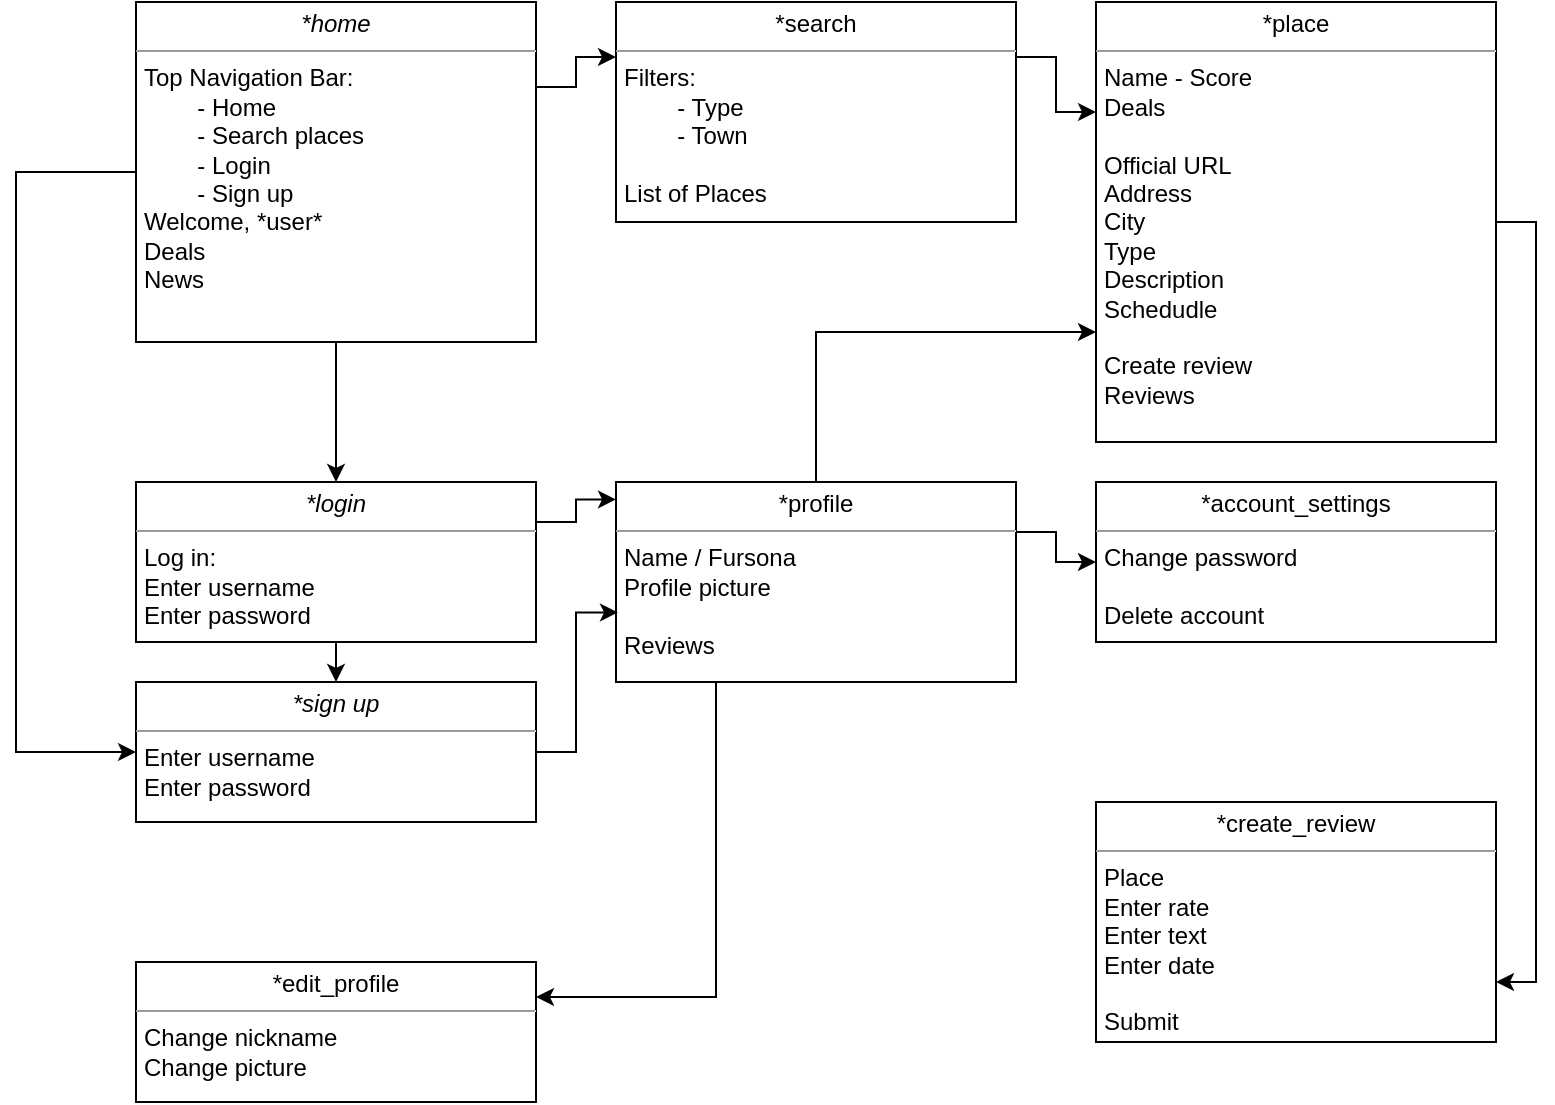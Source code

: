 <mxfile version="16.6.3" type="device"><diagram name="Page-1" id="c4acf3e9-155e-7222-9cf6-157b1a14988f"><mxGraphModel dx="1038" dy="579" grid="1" gridSize="10" guides="1" tooltips="1" connect="1" arrows="1" fold="1" page="1" pageScale="1" pageWidth="850" pageHeight="1100" background="none" math="0" shadow="0"><root><mxCell id="0"/><mxCell id="1" parent="0"/><mxCell id="-m8F6RaqqLiDMNpErY54-14" style="edgeStyle=orthogonalEdgeStyle;rounded=0;orthogonalLoop=1;jettySize=auto;html=1;exitX=1;exitY=0.25;exitDx=0;exitDy=0;entryX=0;entryY=0.25;entryDx=0;entryDy=0;" parent="1" source="5d2195bd80daf111-15" target="-m8F6RaqqLiDMNpErY54-3" edge="1"><mxGeometry relative="1" as="geometry"/></mxCell><mxCell id="5d2195bd80daf111-15" value="&lt;p style=&quot;margin: 0px ; margin-top: 4px ; text-align: center&quot;&gt;*search&lt;/p&gt;&lt;hr size=&quot;1&quot;&gt;&lt;p style=&quot;margin: 0px ; margin-left: 4px&quot;&gt;Filters:&lt;/p&gt;&lt;p style=&quot;margin: 0px ; margin-left: 4px&quot;&gt;&lt;span style=&quot;white-space: pre&quot;&gt;&#9;&lt;/span&gt;- Type&lt;/p&gt;&lt;p style=&quot;margin: 0px ; margin-left: 4px&quot;&gt;&lt;span style=&quot;white-space: pre&quot;&gt;&#9;&lt;/span&gt;- Town&lt;/p&gt;&lt;p style=&quot;margin: 0px ; margin-left: 4px&quot;&gt;&lt;br&gt;&lt;/p&gt;&lt;p style=&quot;margin: 0px ; margin-left: 4px&quot;&gt;List of Places&lt;/p&gt;" style="verticalAlign=top;align=left;overflow=fill;fontSize=12;fontFamily=Helvetica;html=1;rounded=0;shadow=0;comic=0;labelBackgroundColor=none;strokeWidth=1" parent="1" vertex="1"><mxGeometry x="320" y="40" width="200" height="110" as="geometry"/></mxCell><mxCell id="-m8F6RaqqLiDMNpErY54-9" style="edgeStyle=orthogonalEdgeStyle;rounded=0;orthogonalLoop=1;jettySize=auto;html=1;exitX=0.5;exitY=1;exitDx=0;exitDy=0;entryX=0.5;entryY=0;entryDx=0;entryDy=0;" parent="1" source="5d2195bd80daf111-18" target="-m8F6RaqqLiDMNpErY54-6" edge="1"><mxGeometry relative="1" as="geometry"/></mxCell><mxCell id="-m8F6RaqqLiDMNpErY54-10" style="edgeStyle=orthogonalEdgeStyle;rounded=0;orthogonalLoop=1;jettySize=auto;html=1;exitX=1;exitY=0.25;exitDx=0;exitDy=0;entryX=0;entryY=0.087;entryDx=0;entryDy=0;entryPerimeter=0;" parent="1" source="5d2195bd80daf111-18" target="-m8F6RaqqLiDMNpErY54-1" edge="1"><mxGeometry relative="1" as="geometry"/></mxCell><mxCell id="5d2195bd80daf111-18" value="&lt;p style=&quot;margin: 0px ; margin-top: 4px ; text-align: center&quot;&gt;&lt;i&gt;*l&lt;/i&gt;&lt;i&gt;ogin&lt;/i&gt;&lt;/p&gt;&lt;hr size=&quot;1&quot;&gt;&lt;p style=&quot;margin: 0px ; margin-left: 4px&quot;&gt;Log in:&lt;/p&gt;&lt;p style=&quot;margin: 0px ; margin-left: 4px&quot;&gt;Enter username&lt;/p&gt;&lt;p style=&quot;margin: 0px ; margin-left: 4px&quot;&gt;Enter password&lt;/p&gt;&lt;p style=&quot;margin: 0px ; margin-left: 4px&quot;&gt;&lt;br&gt;&lt;/p&gt;" style="verticalAlign=top;align=left;overflow=fill;fontSize=12;fontFamily=Helvetica;html=1;rounded=0;shadow=0;comic=0;labelBackgroundColor=none;strokeWidth=1" parent="1" vertex="1"><mxGeometry x="80" y="280" width="200" height="80" as="geometry"/></mxCell><mxCell id="-m8F6RaqqLiDMNpErY54-8" style="edgeStyle=orthogonalEdgeStyle;rounded=0;orthogonalLoop=1;jettySize=auto;html=1;exitX=0.5;exitY=1;exitDx=0;exitDy=0;entryX=0.5;entryY=0;entryDx=0;entryDy=0;" parent="1" source="5d2195bd80daf111-19" target="5d2195bd80daf111-18" edge="1"><mxGeometry relative="1" as="geometry"/></mxCell><mxCell id="-m8F6RaqqLiDMNpErY54-13" style="edgeStyle=orthogonalEdgeStyle;rounded=0;orthogonalLoop=1;jettySize=auto;html=1;exitX=1;exitY=0.25;exitDx=0;exitDy=0;entryX=0;entryY=0.25;entryDx=0;entryDy=0;" parent="1" source="5d2195bd80daf111-19" target="5d2195bd80daf111-15" edge="1"><mxGeometry relative="1" as="geometry"/></mxCell><mxCell id="7tsqj_5ynKXCCZZJcU2j-2" style="edgeStyle=elbowEdgeStyle;rounded=0;orthogonalLoop=1;jettySize=auto;html=1;exitX=0;exitY=0.5;exitDx=0;exitDy=0;entryX=0;entryY=0.5;entryDx=0;entryDy=0;" edge="1" parent="1" source="5d2195bd80daf111-19" target="-m8F6RaqqLiDMNpErY54-6"><mxGeometry relative="1" as="geometry"><mxPoint x="10" y="410" as="targetPoint"/><Array as="points"><mxPoint x="20" y="270"/></Array></mxGeometry></mxCell><mxCell id="5d2195bd80daf111-19" value="&lt;p style=&quot;margin: 0px ; margin-top: 4px ; text-align: center&quot;&gt;&lt;i&gt;*home&lt;/i&gt;&lt;/p&gt;&lt;hr size=&quot;1&quot;&gt;&lt;p style=&quot;margin: 0px ; margin-left: 4px&quot;&gt;Top Navigation Bar:&lt;/p&gt;&lt;p style=&quot;margin: 0px ; margin-left: 4px&quot;&gt;&lt;span style=&quot;white-space: pre&quot;&gt;&#9;&lt;/span&gt;- Home&lt;br&gt;&lt;/p&gt;&lt;p style=&quot;margin: 0px ; margin-left: 4px&quot;&gt;&lt;span style=&quot;white-space: pre&quot;&gt;&#9;&lt;/span&gt;- Search places&lt;br&gt;&lt;/p&gt;&lt;p style=&quot;margin: 0px ; margin-left: 4px&quot;&gt;&lt;span style=&quot;white-space: pre&quot;&gt;&#9;&lt;/span&gt;- Login&lt;/p&gt;&lt;p style=&quot;margin: 0px ; margin-left: 4px&quot;&gt;&lt;span style=&quot;white-space: pre&quot;&gt;&#9;&lt;/span&gt;- Sign up&lt;/p&gt;&lt;p style=&quot;margin: 0px ; margin-left: 4px&quot;&gt;Welcome, *user*&lt;/p&gt;&lt;p style=&quot;margin: 0px ; margin-left: 4px&quot;&gt;Deals&lt;/p&gt;&lt;p style=&quot;margin: 0px ; margin-left: 4px&quot;&gt;News&lt;/p&gt;&lt;p style=&quot;margin: 0px ; margin-left: 4px&quot;&gt;&lt;br&gt;&lt;/p&gt;&lt;p style=&quot;margin: 0px ; margin-left: 4px&quot;&gt;&lt;br&gt;&lt;/p&gt;" style="verticalAlign=top;align=left;overflow=fill;fontSize=12;fontFamily=Helvetica;html=1;rounded=0;shadow=0;comic=0;labelBackgroundColor=none;strokeWidth=1" parent="1" vertex="1"><mxGeometry x="80" y="40" width="200" height="170" as="geometry"/></mxCell><mxCell id="-m8F6RaqqLiDMNpErY54-15" style="edgeStyle=orthogonalEdgeStyle;rounded=0;orthogonalLoop=1;jettySize=auto;html=1;exitX=1;exitY=0.25;exitDx=0;exitDy=0;" parent="1" source="-m8F6RaqqLiDMNpErY54-1" target="-m8F6RaqqLiDMNpErY54-2" edge="1"><mxGeometry relative="1" as="geometry"/></mxCell><mxCell id="-m8F6RaqqLiDMNpErY54-17" style="edgeStyle=orthogonalEdgeStyle;rounded=0;orthogonalLoop=1;jettySize=auto;html=1;exitX=0.25;exitY=1;exitDx=0;exitDy=0;entryX=1;entryY=0.25;entryDx=0;entryDy=0;" parent="1" source="-m8F6RaqqLiDMNpErY54-1" target="-m8F6RaqqLiDMNpErY54-4" edge="1"><mxGeometry relative="1" as="geometry"/></mxCell><mxCell id="-m8F6RaqqLiDMNpErY54-1" value="&lt;p style=&quot;margin: 0px ; margin-top: 4px ; text-align: center&quot;&gt;*profile&lt;/p&gt;&lt;hr size=&quot;1&quot;&gt;&lt;p style=&quot;margin: 0px ; margin-left: 4px&quot;&gt;&lt;span&gt;Name / Fursona&lt;/span&gt;&lt;br&gt;&lt;/p&gt;&lt;p style=&quot;margin: 0px ; margin-left: 4px&quot;&gt;Profile picture&lt;/p&gt;&lt;p style=&quot;margin: 0px ; margin-left: 4px&quot;&gt;&lt;br&gt;&lt;/p&gt;&lt;p style=&quot;margin: 0px ; margin-left: 4px&quot;&gt;Reviews&lt;/p&gt;&lt;p style=&quot;margin: 0px ; margin-left: 4px&quot;&gt;&lt;br&gt;&lt;/p&gt;" style="verticalAlign=top;align=left;overflow=fill;fontSize=12;fontFamily=Helvetica;html=1;rounded=0;shadow=0;comic=0;labelBackgroundColor=none;strokeWidth=1" parent="1" vertex="1"><mxGeometry x="320" y="280" width="200" height="100" as="geometry"/></mxCell><mxCell id="-m8F6RaqqLiDMNpErY54-2" value="&lt;p style=&quot;margin: 0px ; margin-top: 4px ; text-align: center&quot;&gt;*account_settings&lt;/p&gt;&lt;hr size=&quot;1&quot;&gt;&lt;p style=&quot;margin: 0px ; margin-left: 4px&quot;&gt;&lt;span&gt;Change password&lt;/span&gt;&lt;br&gt;&lt;/p&gt;&lt;p style=&quot;margin: 0px ; margin-left: 4px&quot;&gt;&lt;br&gt;&lt;/p&gt;&lt;p style=&quot;margin: 0px ; margin-left: 4px&quot;&gt;Delete account&lt;/p&gt;" style="verticalAlign=top;align=left;overflow=fill;fontSize=12;fontFamily=Helvetica;html=1;rounded=0;shadow=0;comic=0;labelBackgroundColor=none;strokeWidth=1" parent="1" vertex="1"><mxGeometry x="560" y="280" width="200" height="80" as="geometry"/></mxCell><mxCell id="-m8F6RaqqLiDMNpErY54-16" style="edgeStyle=orthogonalEdgeStyle;rounded=0;orthogonalLoop=1;jettySize=auto;html=1;exitX=1;exitY=0.5;exitDx=0;exitDy=0;entryX=1;entryY=0.75;entryDx=0;entryDy=0;" parent="1" source="-m8F6RaqqLiDMNpErY54-3" target="-m8F6RaqqLiDMNpErY54-5" edge="1"><mxGeometry relative="1" as="geometry"/></mxCell><mxCell id="-m8F6RaqqLiDMNpErY54-3" value="&lt;p style=&quot;margin: 0px ; margin-top: 4px ; text-align: center&quot;&gt;*place&lt;/p&gt;&lt;hr size=&quot;1&quot;&gt;&lt;p style=&quot;margin: 0px ; margin-left: 4px&quot;&gt;Name -&amp;nbsp;&lt;span&gt;Score&lt;/span&gt;&lt;/p&gt;&lt;p style=&quot;margin: 0px ; margin-left: 4px&quot;&gt;Deals&lt;br&gt;&lt;/p&gt;&lt;p style=&quot;margin: 0px ; margin-left: 4px&quot;&gt;&lt;br&gt;&lt;/p&gt;&lt;p style=&quot;margin: 0px ; margin-left: 4px&quot;&gt;Official URL&lt;br&gt;&lt;/p&gt;&lt;p style=&quot;margin: 0px ; margin-left: 4px&quot;&gt;Address&lt;/p&gt;&lt;p style=&quot;margin: 0px ; margin-left: 4px&quot;&gt;City&lt;/p&gt;&lt;p style=&quot;margin: 0px ; margin-left: 4px&quot;&gt;Type&lt;/p&gt;&lt;p style=&quot;margin: 0px ; margin-left: 4px&quot;&gt;Description&lt;br&gt;&lt;/p&gt;&lt;p style=&quot;margin: 0px ; margin-left: 4px&quot;&gt;Schedudle&lt;/p&gt;&lt;p style=&quot;margin: 0px ; margin-left: 4px&quot;&gt;&lt;br&gt;&lt;/p&gt;&lt;p style=&quot;margin: 0px ; margin-left: 4px&quot;&gt;Create review&lt;/p&gt;&lt;p style=&quot;margin: 0px ; margin-left: 4px&quot;&gt;Reviews&lt;/p&gt;&lt;p style=&quot;margin: 0px ; margin-left: 4px&quot;&gt;&lt;br&gt;&lt;/p&gt;" style="verticalAlign=top;align=left;overflow=fill;fontSize=12;fontFamily=Helvetica;html=1;rounded=0;shadow=0;comic=0;labelBackgroundColor=none;strokeWidth=1" parent="1" vertex="1"><mxGeometry x="560" y="40" width="200" height="220" as="geometry"/></mxCell><mxCell id="-m8F6RaqqLiDMNpErY54-4" value="&lt;p style=&quot;margin: 0px ; margin-top: 4px ; text-align: center&quot;&gt;*edit_profile&lt;/p&gt;&lt;hr size=&quot;1&quot;&gt;&lt;p style=&quot;margin: 0px ; margin-left: 4px&quot;&gt;Change nickname&lt;/p&gt;&lt;p style=&quot;margin: 0px ; margin-left: 4px&quot;&gt;Change picture&lt;br&gt;&lt;/p&gt;" style="verticalAlign=top;align=left;overflow=fill;fontSize=12;fontFamily=Helvetica;html=1;rounded=0;shadow=0;comic=0;labelBackgroundColor=none;strokeWidth=1" parent="1" vertex="1"><mxGeometry x="80" y="520" width="200" height="70" as="geometry"/></mxCell><mxCell id="-m8F6RaqqLiDMNpErY54-5" value="&lt;p style=&quot;margin: 0px ; margin-top: 4px ; text-align: center&quot;&gt;*create_review&lt;/p&gt;&lt;hr size=&quot;1&quot;&gt;&lt;p style=&quot;margin: 0px ; margin-left: 4px&quot;&gt;Place&lt;/p&gt;&lt;p style=&quot;margin: 0px ; margin-left: 4px&quot;&gt;Enter rate&lt;br&gt;&lt;/p&gt;&lt;p style=&quot;margin: 0px ; margin-left: 4px&quot;&gt;Enter text&lt;/p&gt;&lt;p style=&quot;margin: 0px ; margin-left: 4px&quot;&gt;Enter date&lt;/p&gt;&lt;p style=&quot;margin: 0px ; margin-left: 4px&quot;&gt;&lt;br&gt;&lt;/p&gt;&lt;p style=&quot;margin: 0px ; margin-left: 4px&quot;&gt;Submit&lt;/p&gt;" style="verticalAlign=top;align=left;overflow=fill;fontSize=12;fontFamily=Helvetica;html=1;rounded=0;shadow=0;comic=0;labelBackgroundColor=none;strokeWidth=1" parent="1" vertex="1"><mxGeometry x="560" y="440" width="200" height="120" as="geometry"/></mxCell><mxCell id="-m8F6RaqqLiDMNpErY54-11" style="edgeStyle=orthogonalEdgeStyle;rounded=0;orthogonalLoop=1;jettySize=auto;html=1;exitX=1;exitY=0.5;exitDx=0;exitDy=0;entryX=0.005;entryY=0.652;entryDx=0;entryDy=0;entryPerimeter=0;" parent="1" source="-m8F6RaqqLiDMNpErY54-6" target="-m8F6RaqqLiDMNpErY54-1" edge="1"><mxGeometry relative="1" as="geometry"/></mxCell><mxCell id="-m8F6RaqqLiDMNpErY54-6" value="&lt;p style=&quot;margin: 0px ; margin-top: 4px ; text-align: center&quot;&gt;&lt;i&gt;*sign up&lt;/i&gt;&lt;/p&gt;&lt;hr size=&quot;1&quot;&gt;&lt;p style=&quot;margin: 0px ; margin-left: 4px&quot;&gt;&lt;span&gt;Enter username&lt;/span&gt;&lt;/p&gt;&lt;p style=&quot;margin: 0px 0px 0px 4px&quot;&gt;Enter password&lt;/p&gt;" style="verticalAlign=top;align=left;overflow=fill;fontSize=12;fontFamily=Helvetica;html=1;rounded=0;shadow=0;comic=0;labelBackgroundColor=none;strokeWidth=1" parent="1" vertex="1"><mxGeometry x="80" y="380" width="200" height="70" as="geometry"/></mxCell><mxCell id="7tsqj_5ynKXCCZZJcU2j-1" value="" style="endArrow=classic;html=1;rounded=0;exitX=0.5;exitY=0;exitDx=0;exitDy=0;entryX=0;entryY=0.75;entryDx=0;entryDy=0;edgeStyle=elbowEdgeStyle;" edge="1" parent="1" source="-m8F6RaqqLiDMNpErY54-1" target="-m8F6RaqqLiDMNpErY54-3"><mxGeometry width="50" height="50" relative="1" as="geometry"><mxPoint x="590" y="290" as="sourcePoint"/><mxPoint x="640" y="240" as="targetPoint"/><Array as="points"><mxPoint x="420" y="260"/><mxPoint x="450" y="220"/></Array></mxGeometry></mxCell></root></mxGraphModel></diagram></mxfile>